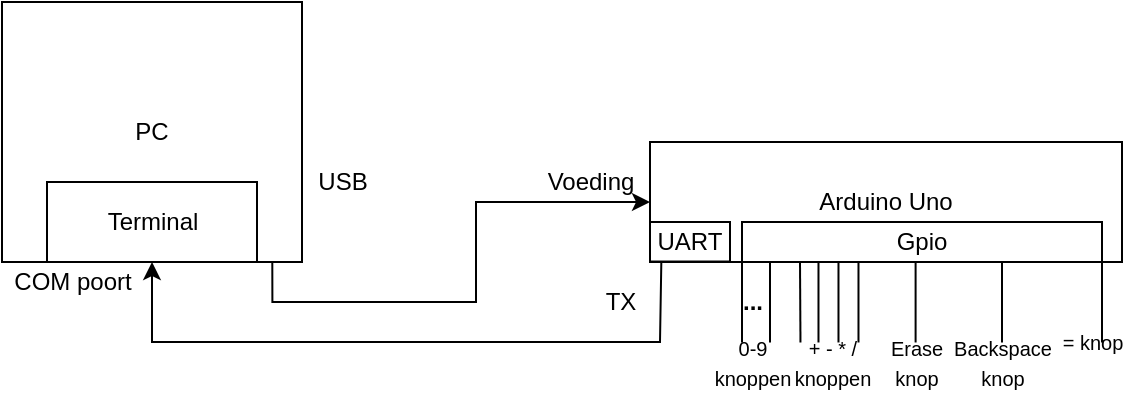 <mxfile version="13.0.1" type="device"><diagram id="HxhCYiNEivZwA2wNn0pX" name="Page-1"><mxGraphModel dx="865" dy="423" grid="1" gridSize="10" guides="1" tooltips="1" connect="1" arrows="1" fold="1" page="1" pageScale="1" pageWidth="827" pageHeight="1169" math="0" shadow="0"><root><mxCell id="0"/><mxCell id="1" parent="0"/><mxCell id="AGfL065WdWIbp2DGwx6z-1" value="Arduino Uno" style="rounded=0;whiteSpace=wrap;html=1;" vertex="1" parent="1"><mxGeometry x="354" y="240" width="236" height="60" as="geometry"/></mxCell><mxCell id="AGfL065WdWIbp2DGwx6z-15" style="edgeStyle=orthogonalEdgeStyle;rounded=0;orthogonalLoop=1;jettySize=auto;html=1;entryX=0;entryY=0.5;entryDx=0;entryDy=0;exitX=0.901;exitY=1.001;exitDx=0;exitDy=0;exitPerimeter=0;" edge="1" parent="1" source="AGfL065WdWIbp2DGwx6z-2" target="AGfL065WdWIbp2DGwx6z-1"><mxGeometry relative="1" as="geometry"><mxPoint x="180" y="270" as="sourcePoint"/><Array as="points"><mxPoint x="165" y="320"/><mxPoint x="267" y="320"/><mxPoint x="267" y="270"/></Array></mxGeometry></mxCell><mxCell id="AGfL065WdWIbp2DGwx6z-2" value="PC" style="rounded=0;whiteSpace=wrap;html=1;" vertex="1" parent="1"><mxGeometry x="30" y="170" width="150" height="130" as="geometry"/></mxCell><mxCell id="AGfL065WdWIbp2DGwx6z-3" value="Terminal" style="rounded=0;whiteSpace=wrap;html=1;" vertex="1" parent="1"><mxGeometry x="52.5" y="260" width="105" height="40" as="geometry"/></mxCell><mxCell id="AGfL065WdWIbp2DGwx6z-4" value="" style="endArrow=none;html=1;exitX=0.5;exitY=1;exitDx=0;exitDy=0;entryX=0.024;entryY=0.999;entryDx=0;entryDy=0;startArrow=classic;startFill=1;rounded=0;entryPerimeter=0;" edge="1" parent="1" source="AGfL065WdWIbp2DGwx6z-3" target="AGfL065WdWIbp2DGwx6z-1"><mxGeometry width="50" height="50" relative="1" as="geometry"><mxPoint x="110" y="430" as="sourcePoint"/><mxPoint x="280" y="310" as="targetPoint"/><Array as="points"><mxPoint x="105" y="340"/><mxPoint x="359" y="340"/></Array></mxGeometry></mxCell><mxCell id="AGfL065WdWIbp2DGwx6z-5" value="TX" style="text;html=1;align=center;verticalAlign=middle;resizable=0;points=[];autosize=1;" vertex="1" parent="1"><mxGeometry x="324" y="310.24" width="30" height="20" as="geometry"/></mxCell><mxCell id="AGfL065WdWIbp2DGwx6z-6" value="COM poort" style="text;html=1;align=center;verticalAlign=middle;resizable=0;points=[];autosize=1;" vertex="1" parent="1"><mxGeometry x="30" y="300" width="70" height="20" as="geometry"/></mxCell><mxCell id="AGfL065WdWIbp2DGwx6z-7" value="" style="endArrow=none;html=1;" edge="1" parent="1"><mxGeometry width="50" height="50" relative="1" as="geometry"><mxPoint x="400" y="340.24" as="sourcePoint"/><mxPoint x="400" y="300.24" as="targetPoint"/></mxGeometry></mxCell><mxCell id="AGfL065WdWIbp2DGwx6z-8" value="" style="endArrow=none;html=1;entryX=0.5;entryY=1;entryDx=0;entryDy=0;" edge="1" parent="1"><mxGeometry width="50" height="50" relative="1" as="geometry"><mxPoint x="414" y="340.24" as="sourcePoint"/><mxPoint x="414" y="300.24" as="targetPoint"/></mxGeometry></mxCell><mxCell id="AGfL065WdWIbp2DGwx6z-9" value="" style="endArrow=none;html=1;entryX=0.673;entryY=0.996;entryDx=0;entryDy=0;entryPerimeter=0;" edge="1" parent="1"><mxGeometry width="50" height="50" relative="1" as="geometry"><mxPoint x="429.24" y="340.24" as="sourcePoint"/><mxPoint x="429" y="300.0" as="targetPoint"/></mxGeometry></mxCell><mxCell id="AGfL065WdWIbp2DGwx6z-10" value="" style="endArrow=none;html=1;entryX=0.75;entryY=1;entryDx=0;entryDy=0;" edge="1" parent="1"><mxGeometry width="50" height="50" relative="1" as="geometry"><mxPoint x="438.24" y="340.24" as="sourcePoint"/><mxPoint x="438.24" y="300.24" as="targetPoint"/></mxGeometry></mxCell><mxCell id="AGfL065WdWIbp2DGwx6z-11" value="" style="endArrow=none;html=1;" edge="1" parent="1"><mxGeometry width="50" height="50" relative="1" as="geometry"><mxPoint x="448.24" y="340.24" as="sourcePoint"/><mxPoint x="448.24" y="300.24" as="targetPoint"/></mxGeometry></mxCell><mxCell id="AGfL065WdWIbp2DGwx6z-12" value="" style="endArrow=none;html=1;" edge="1" parent="1"><mxGeometry width="50" height="50" relative="1" as="geometry"><mxPoint x="458.24" y="340.24" as="sourcePoint"/><mxPoint x="458.24" y="300.24" as="targetPoint"/></mxGeometry></mxCell><mxCell id="AGfL065WdWIbp2DGwx6z-16" value="USB" style="text;html=1;align=center;verticalAlign=middle;resizable=0;points=[];autosize=1;" vertex="1" parent="1"><mxGeometry x="180" y="250" width="40" height="20" as="geometry"/></mxCell><mxCell id="AGfL065WdWIbp2DGwx6z-17" value="Voeding" style="text;html=1;align=center;verticalAlign=middle;resizable=0;points=[];autosize=1;" vertex="1" parent="1"><mxGeometry x="294" y="250" width="60" height="20" as="geometry"/></mxCell><mxCell id="AGfL065WdWIbp2DGwx6z-19" value="&lt;b&gt;...&lt;/b&gt;" style="text;html=1;align=center;verticalAlign=middle;resizable=0;points=[];autosize=1;" vertex="1" parent="1"><mxGeometry x="390" y="310.24" width="30" height="20" as="geometry"/></mxCell><mxCell id="AGfL065WdWIbp2DGwx6z-18" value="&lt;font style=&quot;font-size: 10px&quot;&gt;0-9&lt;br&gt;knoppen&lt;/font&gt;" style="text;html=1;align=center;verticalAlign=middle;resizable=0;points=[];autosize=1;" vertex="1" parent="1"><mxGeometry x="380" y="330.24" width="50" height="40" as="geometry"/></mxCell><mxCell id="AGfL065WdWIbp2DGwx6z-23" value="&lt;font style=&quot;font-size: 10px&quot;&gt;+ - * /&lt;br&gt;knoppen&lt;br&gt;&lt;/font&gt;" style="text;html=1;align=center;verticalAlign=middle;resizable=0;points=[];autosize=1;" vertex="1" parent="1"><mxGeometry x="420" y="330.24" width="50" height="40" as="geometry"/></mxCell><mxCell id="AGfL065WdWIbp2DGwx6z-24" value="" style="endArrow=none;html=1;" edge="1" parent="1"><mxGeometry width="50" height="50" relative="1" as="geometry"><mxPoint x="486.8" y="340.24" as="sourcePoint"/><mxPoint x="486.8" y="300.24" as="targetPoint"/></mxGeometry></mxCell><mxCell id="AGfL065WdWIbp2DGwx6z-25" value="" style="endArrow=none;html=1;" edge="1" parent="1"><mxGeometry width="50" height="50" relative="1" as="geometry"><mxPoint x="530" y="340.24" as="sourcePoint"/><mxPoint x="530" y="300.24" as="targetPoint"/><Array as="points"><mxPoint x="530" y="320.24"/></Array></mxGeometry></mxCell><mxCell id="AGfL065WdWIbp2DGwx6z-26" value="" style="endArrow=none;html=1;" edge="1" parent="1"><mxGeometry width="50" height="50" relative="1" as="geometry"><mxPoint x="580" y="340.24" as="sourcePoint"/><mxPoint x="580" y="300.24" as="targetPoint"/></mxGeometry></mxCell><mxCell id="AGfL065WdWIbp2DGwx6z-27" value="&lt;font style=&quot;font-size: 10px&quot;&gt;= knop&lt;/font&gt;" style="text;html=1;align=center;verticalAlign=middle;resizable=0;points=[];autosize=1;" vertex="1" parent="1"><mxGeometry x="550" y="330.24" width="50" height="20" as="geometry"/></mxCell><mxCell id="AGfL065WdWIbp2DGwx6z-28" value="&lt;font style=&quot;font-size: 10px&quot;&gt;Backspace&lt;br&gt;knop&lt;/font&gt;" style="text;html=1;align=center;verticalAlign=middle;resizable=0;points=[];autosize=1;" vertex="1" parent="1"><mxGeometry x="500" y="330.24" width="60" height="40" as="geometry"/></mxCell><mxCell id="AGfL065WdWIbp2DGwx6z-29" value="&lt;font style=&quot;font-size: 10px&quot;&gt;Erase&lt;br&gt;knop&lt;/font&gt;" style="text;html=1;align=center;verticalAlign=middle;resizable=0;points=[];autosize=1;" vertex="1" parent="1"><mxGeometry x="467" y="330.24" width="40" height="40" as="geometry"/></mxCell><mxCell id="AGfL065WdWIbp2DGwx6z-33" value="Gpio" style="rounded=0;whiteSpace=wrap;html=1;" vertex="1" parent="1"><mxGeometry x="400" y="280" width="180" height="20" as="geometry"/></mxCell><mxCell id="AGfL065WdWIbp2DGwx6z-35" value="UART" style="rounded=0;whiteSpace=wrap;html=1;" vertex="1" parent="1"><mxGeometry x="354" y="280" width="40" height="19.76" as="geometry"/></mxCell></root></mxGraphModel></diagram></mxfile>